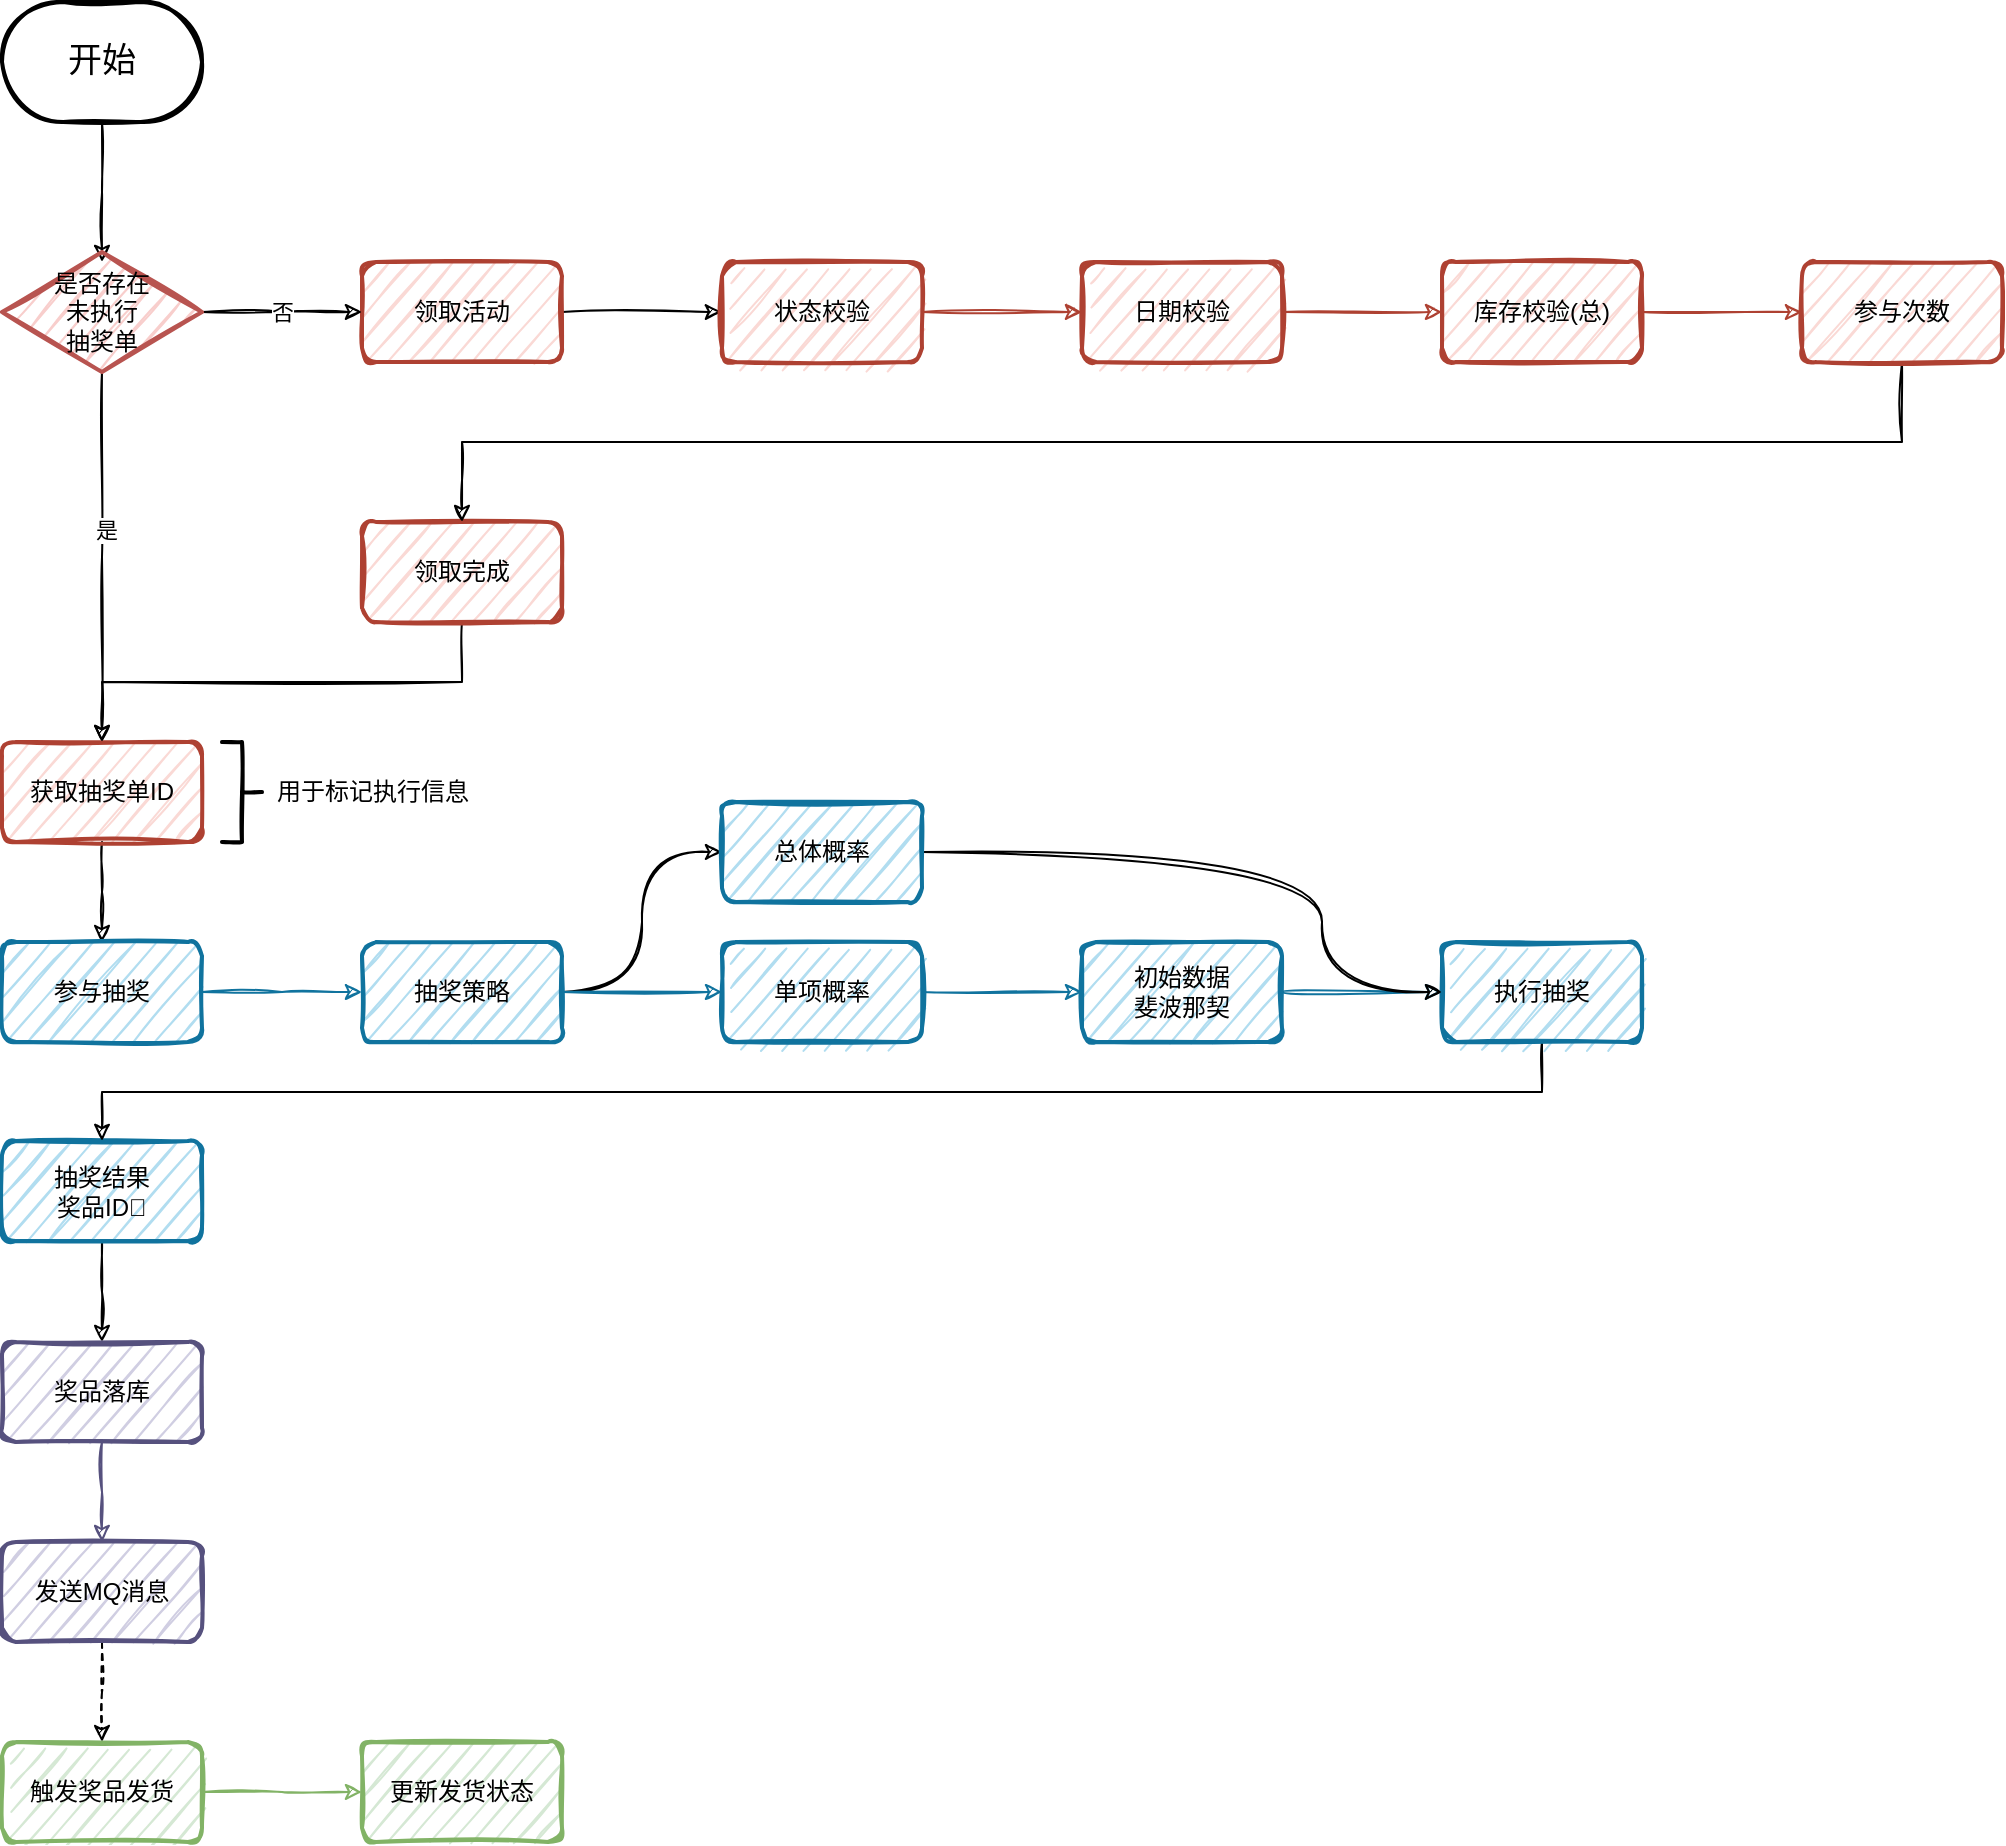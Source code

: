 <mxfile version="13.3.9" type="device"><diagram id="vXGlkZkOUuBDMCx0TaZ9" name="主流程"><mxGraphModel dx="946" dy="1778" grid="1" gridSize="10" guides="1" tooltips="1" connect="1" arrows="1" fold="1" page="1" pageScale="1" pageWidth="827" pageHeight="1169" math="0" shadow="0"><root><mxCell id="0"/><mxCell id="1" parent="0"/><mxCell id="6XH0-8EDcf9ullUSbxHj-54" style="edgeStyle=elbowEdgeStyle;rounded=0;sketch=1;orthogonalLoop=1;jettySize=auto;elbow=vertical;html=1;exitX=0.5;exitY=1;exitDx=0;exitDy=0;exitPerimeter=0;" edge="1" parent="1" source="6XH0-8EDcf9ullUSbxHj-1"><mxGeometry relative="1" as="geometry"><mxPoint x="110" y="120" as="targetPoint"/></mxGeometry></mxCell><mxCell id="6XH0-8EDcf9ullUSbxHj-1" value="&lt;font style=&quot;font-size: 17px&quot;&gt;开始&lt;/font&gt;" style="strokeWidth=2;html=1;shape=mxgraph.flowchart.terminator;whiteSpace=wrap;sketch=1;" vertex="1" parent="1"><mxGeometry x="60" y="-10" width="100" height="60" as="geometry"/></mxCell><mxCell id="6XH0-8EDcf9ullUSbxHj-8" value="" style="edgeStyle=none;rounded=0;sketch=1;orthogonalLoop=1;jettySize=auto;html=1;" edge="1" parent="1" source="6XH0-8EDcf9ullUSbxHj-4" target="6XH0-8EDcf9ullUSbxHj-7"><mxGeometry relative="1" as="geometry"/></mxCell><mxCell id="6XH0-8EDcf9ullUSbxHj-4" value="领取活动" style="rounded=1;whiteSpace=wrap;html=1;absoluteArcSize=1;arcSize=14;strokeWidth=2;sketch=1;fillColor=#fad9d5;strokeColor=#ae4132;" vertex="1" parent="1"><mxGeometry x="240" y="120" width="100" height="50" as="geometry"/></mxCell><mxCell id="6XH0-8EDcf9ullUSbxHj-49" value="" style="edgeStyle=elbowEdgeStyle;rounded=0;sketch=1;orthogonalLoop=1;jettySize=auto;elbow=vertical;html=1;" edge="1" parent="1" source="6XH0-8EDcf9ullUSbxHj-15" target="6XH0-8EDcf9ullUSbxHj-48"><mxGeometry relative="1" as="geometry"/></mxCell><mxCell id="6XH0-8EDcf9ullUSbxHj-15" value="领取完成" style="rounded=1;whiteSpace=wrap;html=1;absoluteArcSize=1;arcSize=14;strokeWidth=2;sketch=1;fillColor=#fad9d5;strokeColor=#ae4132;" vertex="1" parent="1"><mxGeometry x="240" y="250" width="100" height="50" as="geometry"/></mxCell><mxCell id="6XH0-8EDcf9ullUSbxHj-50" style="edgeStyle=elbowEdgeStyle;rounded=0;sketch=1;orthogonalLoop=1;jettySize=auto;elbow=vertical;html=1;exitX=0.5;exitY=1;exitDx=0;exitDy=0;entryX=0.5;entryY=0;entryDx=0;entryDy=0;" edge="1" parent="1" source="6XH0-8EDcf9ullUSbxHj-48" target="6XH0-8EDcf9ullUSbxHj-19"><mxGeometry relative="1" as="geometry"/></mxCell><mxCell id="6XH0-8EDcf9ullUSbxHj-48" value="获取抽奖单ID" style="rounded=1;whiteSpace=wrap;html=1;absoluteArcSize=1;arcSize=14;strokeWidth=2;sketch=1;fillColor=#fad9d5;strokeColor=#ae4132;" vertex="1" parent="1"><mxGeometry x="60" y="360" width="100" height="50" as="geometry"/></mxCell><mxCell id="6XH0-8EDcf9ullUSbxHj-23" value="" style="edgeStyle=elbowEdgeStyle;rounded=0;sketch=1;orthogonalLoop=1;jettySize=auto;elbow=vertical;html=1;fillColor=#b1ddf0;strokeColor=#10739e;" edge="1" parent="1" source="6XH0-8EDcf9ullUSbxHj-19" target="6XH0-8EDcf9ullUSbxHj-22"><mxGeometry relative="1" as="geometry"/></mxCell><mxCell id="6XH0-8EDcf9ullUSbxHj-19" value="参与抽奖" style="rounded=1;whiteSpace=wrap;html=1;absoluteArcSize=1;arcSize=14;strokeWidth=2;sketch=1;fillColor=#b1ddf0;strokeColor=#10739e;" vertex="1" parent="1"><mxGeometry x="60" y="460" width="100" height="50" as="geometry"/></mxCell><mxCell id="6XH0-8EDcf9ullUSbxHj-41" value="" style="edgeStyle=elbowEdgeStyle;rounded=0;sketch=1;orthogonalLoop=1;jettySize=auto;elbow=vertical;html=1;" edge="1" parent="1" source="6XH0-8EDcf9ullUSbxHj-37" target="6XH0-8EDcf9ullUSbxHj-40"><mxGeometry relative="1" as="geometry"/></mxCell><mxCell id="6XH0-8EDcf9ullUSbxHj-37" value="抽奖结果&lt;br&gt;奖品ID🏅" style="rounded=1;whiteSpace=wrap;html=1;absoluteArcSize=1;arcSize=14;strokeWidth=2;sketch=1;fillColor=#b1ddf0;strokeColor=#10739e;" vertex="1" parent="1"><mxGeometry x="60" y="559.5" width="100" height="50" as="geometry"/></mxCell><mxCell id="6XH0-8EDcf9ullUSbxHj-43" value="" style="edgeStyle=elbowEdgeStyle;rounded=0;sketch=1;orthogonalLoop=1;jettySize=auto;elbow=vertical;html=1;fillColor=#d0cee2;strokeColor=#56517e;" edge="1" parent="1" source="6XH0-8EDcf9ullUSbxHj-40" target="6XH0-8EDcf9ullUSbxHj-42"><mxGeometry relative="1" as="geometry"/></mxCell><mxCell id="6XH0-8EDcf9ullUSbxHj-40" value="奖品落库" style="rounded=1;whiteSpace=wrap;html=1;absoluteArcSize=1;arcSize=14;strokeWidth=2;sketch=1;fillColor=#d0cee2;strokeColor=#56517e;" vertex="1" parent="1"><mxGeometry x="60" y="660" width="100" height="50" as="geometry"/></mxCell><mxCell id="6XH0-8EDcf9ullUSbxHj-45" value="" style="edgeStyle=elbowEdgeStyle;rounded=0;sketch=1;orthogonalLoop=1;jettySize=auto;elbow=vertical;html=1;dashed=1;" edge="1" parent="1" source="6XH0-8EDcf9ullUSbxHj-42" target="6XH0-8EDcf9ullUSbxHj-44"><mxGeometry relative="1" as="geometry"/></mxCell><mxCell id="6XH0-8EDcf9ullUSbxHj-42" value="发送MQ消息" style="rounded=1;whiteSpace=wrap;html=1;absoluteArcSize=1;arcSize=14;strokeWidth=2;sketch=1;fillColor=#d0cee2;strokeColor=#56517e;" vertex="1" parent="1"><mxGeometry x="60" y="760" width="100" height="50" as="geometry"/></mxCell><mxCell id="6XH0-8EDcf9ullUSbxHj-47" value="" style="edgeStyle=elbowEdgeStyle;rounded=0;sketch=1;orthogonalLoop=1;jettySize=auto;elbow=vertical;html=1;fillColor=#d5e8d4;strokeColor=#82b366;" edge="1" parent="1" source="6XH0-8EDcf9ullUSbxHj-44" target="6XH0-8EDcf9ullUSbxHj-46"><mxGeometry relative="1" as="geometry"/></mxCell><mxCell id="6XH0-8EDcf9ullUSbxHj-44" value="触发奖品发货" style="rounded=1;whiteSpace=wrap;html=1;absoluteArcSize=1;arcSize=14;strokeWidth=2;sketch=1;fillColor=#d5e8d4;strokeColor=#82b366;" vertex="1" parent="1"><mxGeometry x="60" y="860" width="100" height="50" as="geometry"/></mxCell><mxCell id="6XH0-8EDcf9ullUSbxHj-46" value="更新发货状态" style="rounded=1;whiteSpace=wrap;html=1;absoluteArcSize=1;arcSize=14;strokeWidth=2;sketch=1;fillColor=#d5e8d4;strokeColor=#82b366;" vertex="1" parent="1"><mxGeometry x="240" y="860" width="100" height="50" as="geometry"/></mxCell><mxCell id="6XH0-8EDcf9ullUSbxHj-28" style="edgeStyle=orthogonalEdgeStyle;curved=1;rounded=0;sketch=1;orthogonalLoop=1;jettySize=auto;html=1;exitX=1;exitY=0.5;exitDx=0;exitDy=0;entryX=0;entryY=0.5;entryDx=0;entryDy=0;" edge="1" parent="1" source="6XH0-8EDcf9ullUSbxHj-22" target="6XH0-8EDcf9ullUSbxHj-24"><mxGeometry relative="1" as="geometry"/></mxCell><mxCell id="6XH0-8EDcf9ullUSbxHj-29" style="edgeStyle=none;rounded=0;sketch=1;orthogonalLoop=1;jettySize=auto;html=1;exitX=1;exitY=0.5;exitDx=0;exitDy=0;fillColor=#b1ddf0;strokeColor=#10739e;" edge="1" parent="1" source="6XH0-8EDcf9ullUSbxHj-22" target="6XH0-8EDcf9ullUSbxHj-26"><mxGeometry relative="1" as="geometry"/></mxCell><mxCell id="6XH0-8EDcf9ullUSbxHj-22" value="抽奖策略" style="rounded=1;whiteSpace=wrap;html=1;absoluteArcSize=1;arcSize=14;strokeWidth=2;sketch=1;fillColor=#b1ddf0;strokeColor=#10739e;" vertex="1" parent="1"><mxGeometry x="240" y="460" width="100" height="50" as="geometry"/></mxCell><mxCell id="6XH0-8EDcf9ullUSbxHj-31" value="" style="edgeStyle=none;rounded=0;sketch=1;orthogonalLoop=1;jettySize=auto;html=1;fillColor=#b1ddf0;strokeColor=#10739e;" edge="1" parent="1" source="6XH0-8EDcf9ullUSbxHj-26" target="6XH0-8EDcf9ullUSbxHj-30"><mxGeometry relative="1" as="geometry"/></mxCell><mxCell id="6XH0-8EDcf9ullUSbxHj-26" value="单项概率" style="rounded=1;whiteSpace=wrap;html=1;absoluteArcSize=1;arcSize=14;strokeWidth=2;sketch=1;fillColor=#b1ddf0;strokeColor=#10739e;" vertex="1" parent="1"><mxGeometry x="420" y="460" width="100" height="50" as="geometry"/></mxCell><mxCell id="6XH0-8EDcf9ullUSbxHj-35" value="" style="edgeStyle=orthogonalEdgeStyle;curved=1;rounded=0;sketch=1;orthogonalLoop=1;jettySize=auto;html=1;fillColor=#b1ddf0;strokeColor=#10739e;" edge="1" parent="1" source="6XH0-8EDcf9ullUSbxHj-30" target="6XH0-8EDcf9ullUSbxHj-34"><mxGeometry relative="1" as="geometry"/></mxCell><mxCell id="6XH0-8EDcf9ullUSbxHj-30" value="初始数据&lt;br&gt;斐波那契" style="rounded=1;whiteSpace=wrap;html=1;absoluteArcSize=1;arcSize=14;strokeWidth=2;sketch=1;fillColor=#b1ddf0;strokeColor=#10739e;" vertex="1" parent="1"><mxGeometry x="600" y="460" width="100" height="50" as="geometry"/></mxCell><mxCell id="6XH0-8EDcf9ullUSbxHj-39" style="edgeStyle=elbowEdgeStyle;rounded=0;sketch=1;orthogonalLoop=1;jettySize=auto;elbow=vertical;html=1;exitX=0.5;exitY=1;exitDx=0;exitDy=0;entryX=0.5;entryY=0;entryDx=0;entryDy=0;" edge="1" parent="1" source="6XH0-8EDcf9ullUSbxHj-34" target="6XH0-8EDcf9ullUSbxHj-37"><mxGeometry relative="1" as="geometry"/></mxCell><mxCell id="6XH0-8EDcf9ullUSbxHj-34" value="执行抽奖" style="rounded=1;whiteSpace=wrap;html=1;absoluteArcSize=1;arcSize=14;strokeWidth=2;sketch=1;fillColor=#b1ddf0;strokeColor=#10739e;" vertex="1" parent="1"><mxGeometry x="780" y="460" width="100" height="50" as="geometry"/></mxCell><mxCell id="6XH0-8EDcf9ullUSbxHj-33" style="edgeStyle=orthogonalEdgeStyle;curved=1;rounded=0;sketch=1;orthogonalLoop=1;jettySize=auto;html=1;exitX=1;exitY=0.5;exitDx=0;exitDy=0;entryX=0;entryY=0.5;entryDx=0;entryDy=0;" edge="1" parent="1" source="6XH0-8EDcf9ullUSbxHj-24" target="6XH0-8EDcf9ullUSbxHj-34"><mxGeometry relative="1" as="geometry"><Array as="points"><mxPoint x="720" y="415"/><mxPoint x="720" y="485"/></Array></mxGeometry></mxCell><mxCell id="6XH0-8EDcf9ullUSbxHj-24" value="总体概率" style="rounded=1;whiteSpace=wrap;html=1;absoluteArcSize=1;arcSize=14;strokeWidth=2;sketch=1;fillColor=#b1ddf0;strokeColor=#10739e;" vertex="1" parent="1"><mxGeometry x="420" y="390" width="100" height="50" as="geometry"/></mxCell><mxCell id="6XH0-8EDcf9ullUSbxHj-10" value="" style="edgeStyle=none;rounded=0;sketch=1;orthogonalLoop=1;jettySize=auto;html=1;fillColor=#fad9d5;strokeColor=#ae4132;" edge="1" parent="1" source="6XH0-8EDcf9ullUSbxHj-7" target="6XH0-8EDcf9ullUSbxHj-9"><mxGeometry relative="1" as="geometry"/></mxCell><mxCell id="6XH0-8EDcf9ullUSbxHj-7" value="状态校验" style="rounded=1;whiteSpace=wrap;html=1;absoluteArcSize=1;arcSize=14;strokeWidth=2;sketch=1;fillColor=#fad9d5;strokeColor=#ae4132;" vertex="1" parent="1"><mxGeometry x="420" y="120" width="100" height="50" as="geometry"/></mxCell><mxCell id="6XH0-8EDcf9ullUSbxHj-12" value="" style="edgeStyle=none;rounded=0;sketch=1;orthogonalLoop=1;jettySize=auto;html=1;fillColor=#fad9d5;strokeColor=#ae4132;" edge="1" parent="1" source="6XH0-8EDcf9ullUSbxHj-9" target="6XH0-8EDcf9ullUSbxHj-11"><mxGeometry relative="1" as="geometry"/></mxCell><mxCell id="6XH0-8EDcf9ullUSbxHj-9" value="日期校验" style="rounded=1;whiteSpace=wrap;html=1;absoluteArcSize=1;arcSize=14;strokeWidth=2;sketch=1;fillColor=#fad9d5;strokeColor=#ae4132;" vertex="1" parent="1"><mxGeometry x="600" y="120" width="100" height="50" as="geometry"/></mxCell><mxCell id="6XH0-8EDcf9ullUSbxHj-14" value="" style="edgeStyle=none;rounded=0;sketch=1;orthogonalLoop=1;jettySize=auto;html=1;fillColor=#fad9d5;strokeColor=#ae4132;" edge="1" parent="1" source="6XH0-8EDcf9ullUSbxHj-11" target="6XH0-8EDcf9ullUSbxHj-13"><mxGeometry relative="1" as="geometry"/></mxCell><mxCell id="6XH0-8EDcf9ullUSbxHj-11" value="库存校验(总)" style="rounded=1;whiteSpace=wrap;html=1;absoluteArcSize=1;arcSize=14;strokeWidth=2;sketch=1;fillColor=#fad9d5;strokeColor=#ae4132;" vertex="1" parent="1"><mxGeometry x="780" y="120" width="100" height="50" as="geometry"/></mxCell><mxCell id="6XH0-8EDcf9ullUSbxHj-18" style="edgeStyle=elbowEdgeStyle;rounded=0;sketch=1;orthogonalLoop=1;jettySize=auto;elbow=vertical;html=1;exitX=0.5;exitY=1;exitDx=0;exitDy=0;" edge="1" parent="1" source="6XH0-8EDcf9ullUSbxHj-13" target="6XH0-8EDcf9ullUSbxHj-15"><mxGeometry relative="1" as="geometry"/></mxCell><mxCell id="6XH0-8EDcf9ullUSbxHj-13" value="参与次数" style="rounded=1;whiteSpace=wrap;html=1;absoluteArcSize=1;arcSize=14;strokeWidth=2;sketch=1;fillColor=#fad9d5;strokeColor=#ae4132;" vertex="1" parent="1"><mxGeometry x="960" y="120" width="100" height="50" as="geometry"/></mxCell><mxCell id="6XH0-8EDcf9ullUSbxHj-51" value="" style="strokeWidth=2;html=1;shape=mxgraph.flowchart.annotation_2;align=left;labelPosition=right;pointerEvents=1;sketch=1;gradientColor=none;rotation=-180;" vertex="1" parent="1"><mxGeometry x="170" y="360" width="20" height="50" as="geometry"/></mxCell><mxCell id="6XH0-8EDcf9ullUSbxHj-52" value="用于标记执行信息" style="text;html=1;align=center;verticalAlign=middle;resizable=0;points=[];autosize=1;" vertex="1" parent="1"><mxGeometry x="190" y="375" width="110" height="20" as="geometry"/></mxCell><mxCell id="6XH0-8EDcf9ullUSbxHj-56" value="否" style="edgeStyle=elbowEdgeStyle;rounded=0;sketch=1;orthogonalLoop=1;jettySize=auto;elbow=horizontal;html=1;exitX=1;exitY=0.5;exitDx=0;exitDy=0;exitPerimeter=0;entryX=0;entryY=0.5;entryDx=0;entryDy=0;" edge="1" parent="1" source="6XH0-8EDcf9ullUSbxHj-55" target="6XH0-8EDcf9ullUSbxHj-4"><mxGeometry relative="1" as="geometry"><mxPoint x="160" y="190" as="targetPoint"/></mxGeometry></mxCell><mxCell id="6XH0-8EDcf9ullUSbxHj-57" style="edgeStyle=elbowEdgeStyle;rounded=0;sketch=1;orthogonalLoop=1;jettySize=auto;elbow=vertical;html=1;exitX=0.5;exitY=1;exitDx=0;exitDy=0;exitPerimeter=0;entryX=0.5;entryY=0;entryDx=0;entryDy=0;" edge="1" parent="1" source="6XH0-8EDcf9ullUSbxHj-55" target="6XH0-8EDcf9ullUSbxHj-48"><mxGeometry relative="1" as="geometry"/></mxCell><mxCell id="6XH0-8EDcf9ullUSbxHj-58" value="是" style="edgeLabel;html=1;align=center;verticalAlign=middle;resizable=0;points=[];" vertex="1" connectable="0" parent="6XH0-8EDcf9ullUSbxHj-57"><mxGeometry x="0.005" y="14" relative="1" as="geometry"><mxPoint x="-12" y="-14" as="offset"/></mxGeometry></mxCell><mxCell id="6XH0-8EDcf9ullUSbxHj-55" value="是否存在&lt;br&gt;未执行&lt;br&gt;抽奖单" style="strokeWidth=2;html=1;shape=mxgraph.flowchart.decision;whiteSpace=wrap;sketch=1;fillColor=#f8cecc;strokeColor=#b85450;" vertex="1" parent="1"><mxGeometry x="60" y="115" width="100" height="60" as="geometry"/></mxCell></root></mxGraphModel></diagram></mxfile>